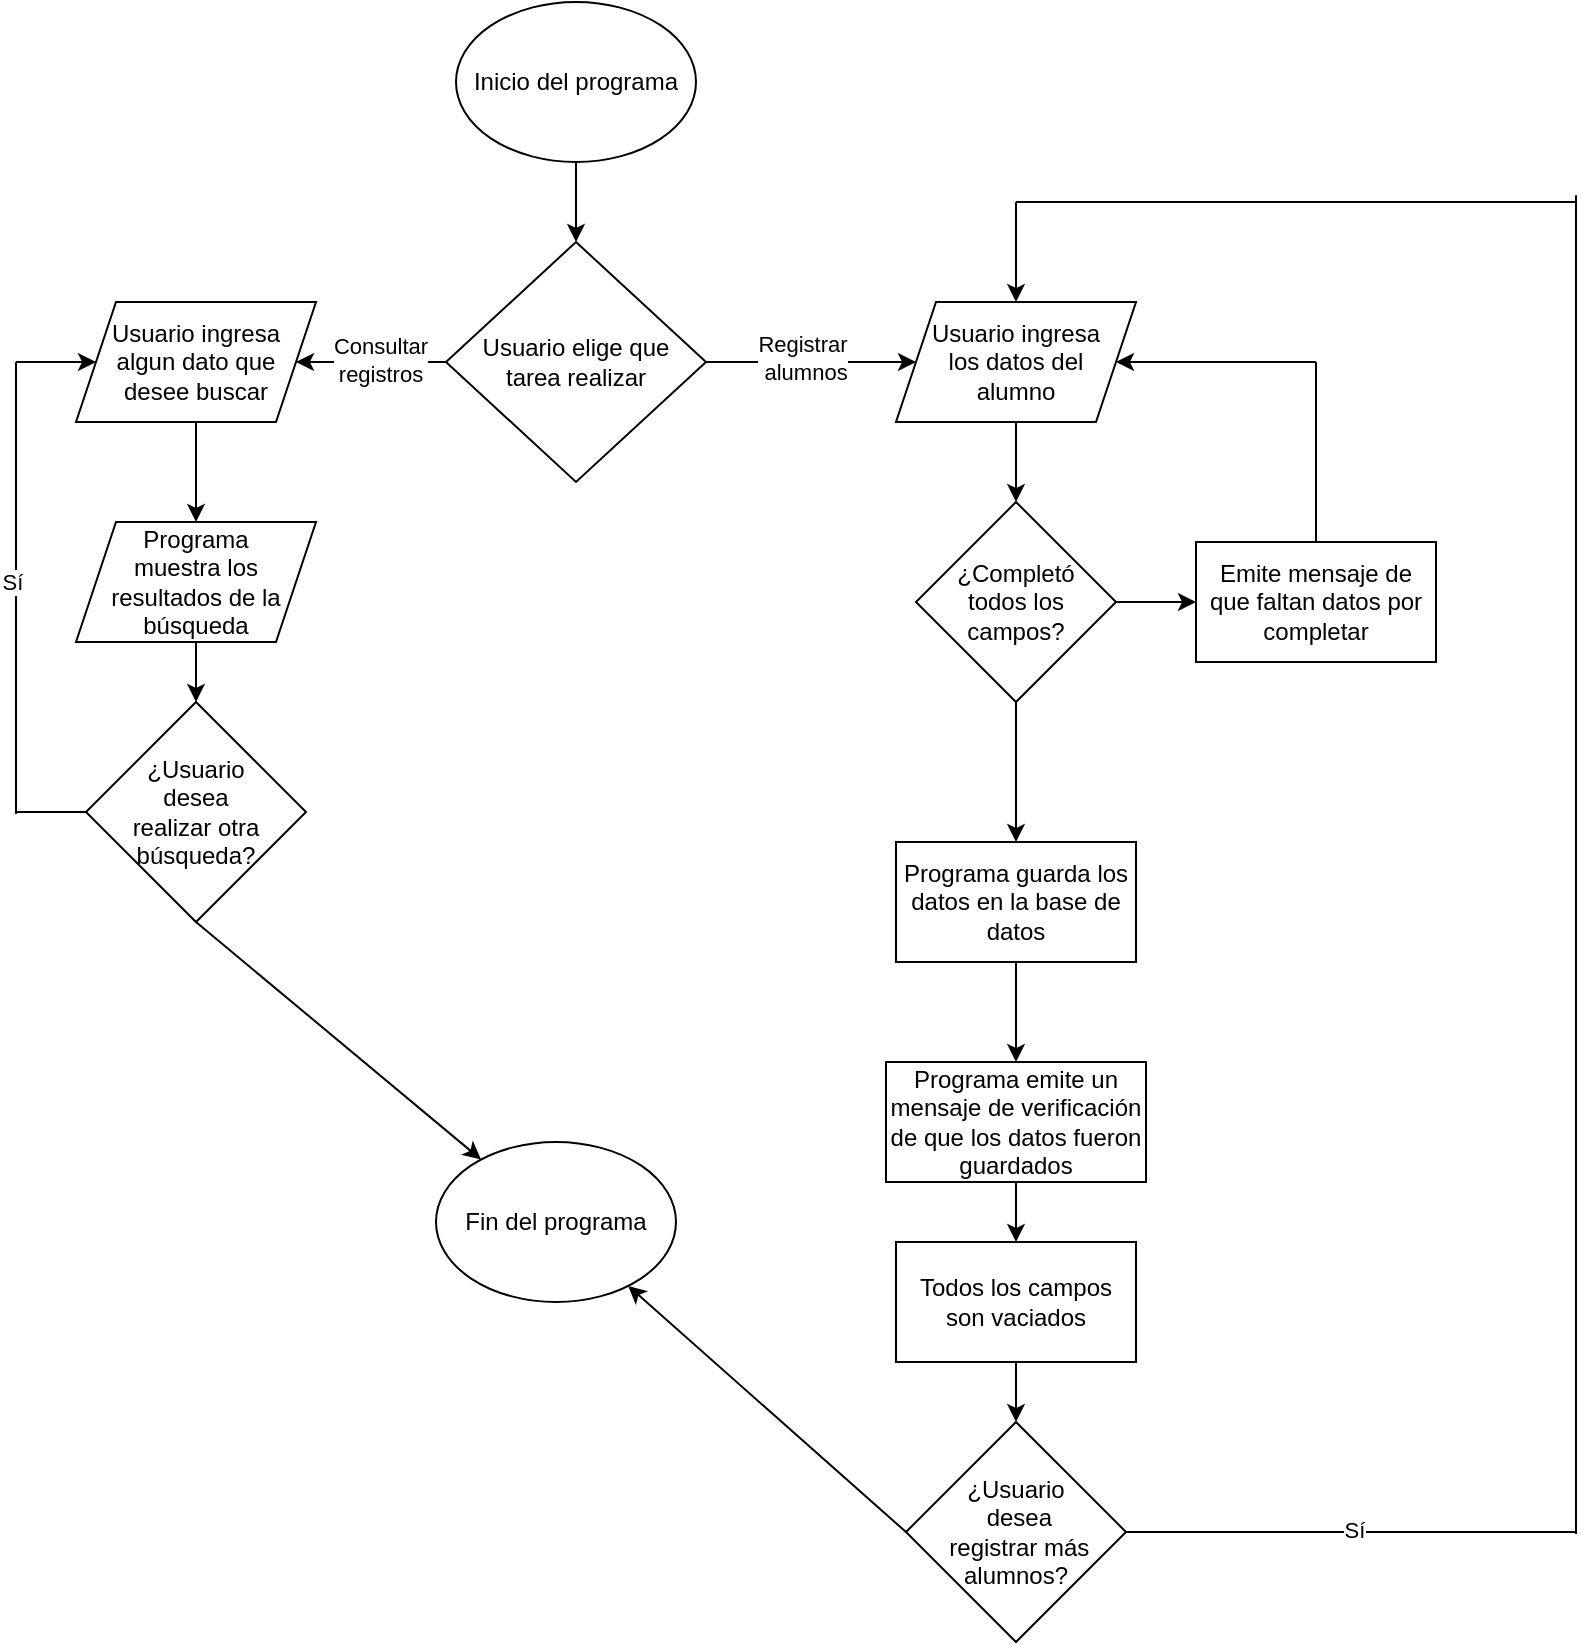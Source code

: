 <mxfile version="22.0.8" type="github">
  <diagram name="Página-1" id="WKfGE_DKbpOlmvXQyAlF">
    <mxGraphModel dx="982" dy="889" grid="1" gridSize="10" guides="1" tooltips="1" connect="1" arrows="1" fold="1" page="1" pageScale="1" pageWidth="827" pageHeight="1169" background="#ffffff" math="0" shadow="0">
      <root>
        <mxCell id="0" />
        <mxCell id="1" parent="0" />
        <mxCell id="qDodL4TTlgeJlps_Z1DH-34" value="" style="endArrow=none;html=1;rounded=0;" edge="1" parent="1">
          <mxGeometry width="50" height="50" relative="1" as="geometry">
            <mxPoint x="20" y="506" as="sourcePoint" />
            <mxPoint x="20" y="280" as="targetPoint" />
          </mxGeometry>
        </mxCell>
        <mxCell id="1IwwLl-TOFkEu13xddC0-7" value="" style="edgeStyle=orthogonalEdgeStyle;rounded=0;orthogonalLoop=1;jettySize=auto;html=1;" parent="1" source="qDodL4TTlgeJlps_Z1DH-2" edge="1">
          <mxGeometry relative="1" as="geometry">
            <mxPoint x="300" y="180" as="sourcePoint" />
            <mxPoint x="300" y="220" as="targetPoint" />
          </mxGeometry>
        </mxCell>
        <mxCell id="qDodL4TTlgeJlps_Z1DH-2" value="Inicio del programa" style="ellipse;whiteSpace=wrap;html=1;" vertex="1" parent="1">
          <mxGeometry x="240" y="100" width="120" height="80" as="geometry" />
        </mxCell>
        <mxCell id="qDodL4TTlgeJlps_Z1DH-4" value="Usuario elige que&lt;br&gt;tarea realizar" style="rhombus;whiteSpace=wrap;html=1;" vertex="1" parent="1">
          <mxGeometry x="235" y="220" width="130" height="120" as="geometry" />
        </mxCell>
        <mxCell id="qDodL4TTlgeJlps_Z1DH-6" value="" style="endArrow=classic;html=1;rounded=0;exitX=1;exitY=0.5;exitDx=0;exitDy=0;" edge="1" parent="1" source="qDodL4TTlgeJlps_Z1DH-4">
          <mxGeometry width="50" height="50" relative="1" as="geometry">
            <mxPoint x="390" y="300" as="sourcePoint" />
            <mxPoint x="470" y="280" as="targetPoint" />
          </mxGeometry>
        </mxCell>
        <mxCell id="qDodL4TTlgeJlps_Z1DH-7" value="Registrar&lt;br&gt;&amp;nbsp;alumnos" style="edgeLabel;html=1;align=center;verticalAlign=middle;resizable=0;points=[];" vertex="1" connectable="0" parent="qDodL4TTlgeJlps_Z1DH-6">
          <mxGeometry x="-0.536" y="-1" relative="1" as="geometry">
            <mxPoint x="23" y="-3" as="offset" />
          </mxGeometry>
        </mxCell>
        <mxCell id="qDodL4TTlgeJlps_Z1DH-9" value="" style="endArrow=classic;html=1;rounded=0;exitX=0;exitY=0.5;exitDx=0;exitDy=0;entryX=1;entryY=0.5;entryDx=0;entryDy=0;" edge="1" parent="1" source="qDodL4TTlgeJlps_Z1DH-4">
          <mxGeometry width="50" height="50" relative="1" as="geometry">
            <mxPoint x="120" y="310" as="sourcePoint" />
            <mxPoint x="160" y="280" as="targetPoint" />
          </mxGeometry>
        </mxCell>
        <mxCell id="qDodL4TTlgeJlps_Z1DH-10" value="Consultar&lt;br&gt;registros" style="edgeLabel;html=1;align=center;verticalAlign=middle;resizable=0;points=[];" vertex="1" connectable="0" parent="qDodL4TTlgeJlps_Z1DH-9">
          <mxGeometry x="0.316" y="3" relative="1" as="geometry">
            <mxPoint x="16" y="-4" as="offset" />
          </mxGeometry>
        </mxCell>
        <mxCell id="qDodL4TTlgeJlps_Z1DH-11" value="Usuario ingresa&lt;br&gt;los datos del&lt;br&gt;alumno" style="shape=parallelogram;perimeter=parallelogramPerimeter;whiteSpace=wrap;html=1;fixedSize=1;" vertex="1" parent="1">
          <mxGeometry x="460" y="250" width="120" height="60" as="geometry" />
        </mxCell>
        <mxCell id="qDodL4TTlgeJlps_Z1DH-12" value="Usuario ingresa&lt;br&gt;algun dato que&lt;br&gt;desee buscar" style="shape=parallelogram;perimeter=parallelogramPerimeter;whiteSpace=wrap;html=1;fixedSize=1;" vertex="1" parent="1">
          <mxGeometry x="50" y="250" width="120" height="60" as="geometry" />
        </mxCell>
        <mxCell id="qDodL4TTlgeJlps_Z1DH-13" value="Programa guarda los datos en la base de datos" style="rounded=0;whiteSpace=wrap;html=1;" vertex="1" parent="1">
          <mxGeometry x="460" y="520" width="120" height="60" as="geometry" />
        </mxCell>
        <mxCell id="qDodL4TTlgeJlps_Z1DH-14" value="" style="endArrow=classic;html=1;rounded=0;" edge="1" parent="1" source="qDodL4TTlgeJlps_Z1DH-11" target="qDodL4TTlgeJlps_Z1DH-19">
          <mxGeometry width="50" height="50" relative="1" as="geometry">
            <mxPoint x="500" y="460" as="sourcePoint" />
            <mxPoint x="500" y="340" as="targetPoint" />
          </mxGeometry>
        </mxCell>
        <mxCell id="qDodL4TTlgeJlps_Z1DH-15" value="Programa emite un mensaje de verificación de que los datos fueron guardados" style="rounded=0;whiteSpace=wrap;html=1;" vertex="1" parent="1">
          <mxGeometry x="455" y="630" width="130" height="60" as="geometry" />
        </mxCell>
        <mxCell id="qDodL4TTlgeJlps_Z1DH-16" value="" style="endArrow=classic;html=1;rounded=0;" edge="1" parent="1" source="qDodL4TTlgeJlps_Z1DH-13" target="qDodL4TTlgeJlps_Z1DH-15">
          <mxGeometry width="50" height="50" relative="1" as="geometry">
            <mxPoint x="570" y="650" as="sourcePoint" />
            <mxPoint x="620" y="600" as="targetPoint" />
          </mxGeometry>
        </mxCell>
        <mxCell id="qDodL4TTlgeJlps_Z1DH-17" value="Programa&lt;br&gt;muestra los&lt;br&gt;resultados de la&lt;br&gt;búsqueda" style="shape=parallelogram;perimeter=parallelogramPerimeter;whiteSpace=wrap;html=1;fixedSize=1;" vertex="1" parent="1">
          <mxGeometry x="50" y="360" width="120" height="60" as="geometry" />
        </mxCell>
        <mxCell id="qDodL4TTlgeJlps_Z1DH-18" value="" style="endArrow=classic;html=1;rounded=0;" edge="1" parent="1" source="qDodL4TTlgeJlps_Z1DH-12" target="qDodL4TTlgeJlps_Z1DH-17">
          <mxGeometry width="50" height="50" relative="1" as="geometry">
            <mxPoint x="260" y="460" as="sourcePoint" />
            <mxPoint x="310" y="410" as="targetPoint" />
          </mxGeometry>
        </mxCell>
        <mxCell id="qDodL4TTlgeJlps_Z1DH-19" value="¿Completó &lt;br&gt;todos los campos?" style="rhombus;whiteSpace=wrap;html=1;" vertex="1" parent="1">
          <mxGeometry x="470" y="350" width="100" height="100" as="geometry" />
        </mxCell>
        <mxCell id="qDodL4TTlgeJlps_Z1DH-20" value="" style="endArrow=classic;html=1;rounded=0;" edge="1" parent="1" source="qDodL4TTlgeJlps_Z1DH-19" target="qDodL4TTlgeJlps_Z1DH-13">
          <mxGeometry width="50" height="50" relative="1" as="geometry">
            <mxPoint x="530" y="560" as="sourcePoint" />
            <mxPoint x="580" y="510" as="targetPoint" />
          </mxGeometry>
        </mxCell>
        <mxCell id="qDodL4TTlgeJlps_Z1DH-21" value="" style="endArrow=classic;html=1;rounded=0;exitX=1;exitY=0.5;exitDx=0;exitDy=0;entryX=0;entryY=0.5;entryDx=0;entryDy=0;" edge="1" parent="1" source="qDodL4TTlgeJlps_Z1DH-19" target="qDodL4TTlgeJlps_Z1DH-22">
          <mxGeometry width="50" height="50" relative="1" as="geometry">
            <mxPoint x="530" y="560" as="sourcePoint" />
            <mxPoint x="580" y="510" as="targetPoint" />
          </mxGeometry>
        </mxCell>
        <mxCell id="qDodL4TTlgeJlps_Z1DH-22" value="Emite mensaje de que faltan datos por completar" style="rounded=0;whiteSpace=wrap;html=1;" vertex="1" parent="1">
          <mxGeometry x="610" y="370" width="120" height="60" as="geometry" />
        </mxCell>
        <mxCell id="qDodL4TTlgeJlps_Z1DH-25" value="" style="endArrow=none;html=1;rounded=0;" edge="1" parent="1">
          <mxGeometry width="50" height="50" relative="1" as="geometry">
            <mxPoint x="670" y="370" as="sourcePoint" />
            <mxPoint x="670" y="280" as="targetPoint" />
          </mxGeometry>
        </mxCell>
        <mxCell id="qDodL4TTlgeJlps_Z1DH-26" value="" style="endArrow=classic;html=1;rounded=0;entryX=1;entryY=0.5;entryDx=0;entryDy=0;" edge="1" parent="1" target="qDodL4TTlgeJlps_Z1DH-11">
          <mxGeometry width="50" height="50" relative="1" as="geometry">
            <mxPoint x="670" y="280" as="sourcePoint" />
            <mxPoint x="770" y="430" as="targetPoint" />
          </mxGeometry>
        </mxCell>
        <mxCell id="qDodL4TTlgeJlps_Z1DH-27" value="Todos los campos son vaciados" style="rounded=0;whiteSpace=wrap;html=1;" vertex="1" parent="1">
          <mxGeometry x="460" y="720" width="120" height="60" as="geometry" />
        </mxCell>
        <mxCell id="qDodL4TTlgeJlps_Z1DH-28" value="¿Usuario&lt;br&gt;&amp;nbsp;desea&lt;br&gt;&amp;nbsp;registrar&amp;nbsp;más alumnos?" style="rhombus;whiteSpace=wrap;html=1;" vertex="1" parent="1">
          <mxGeometry x="465" y="810" width="110" height="110" as="geometry" />
        </mxCell>
        <mxCell id="qDodL4TTlgeJlps_Z1DH-30" value="¿Usuario&lt;br&gt;desea&lt;br&gt;realizar otra&lt;br&gt;búsqueda?" style="rhombus;whiteSpace=wrap;html=1;" vertex="1" parent="1">
          <mxGeometry x="55" y="450" width="110" height="110" as="geometry" />
        </mxCell>
        <mxCell id="qDodL4TTlgeJlps_Z1DH-31" value="" style="endArrow=classic;html=1;rounded=0;" edge="1" parent="1" source="qDodL4TTlgeJlps_Z1DH-17" target="qDodL4TTlgeJlps_Z1DH-30">
          <mxGeometry width="50" height="50" relative="1" as="geometry">
            <mxPoint x="250" y="520" as="sourcePoint" />
            <mxPoint x="300" y="470" as="targetPoint" />
          </mxGeometry>
        </mxCell>
        <mxCell id="qDodL4TTlgeJlps_Z1DH-32" value="" style="endArrow=none;html=1;rounded=0;exitX=0;exitY=0.5;exitDx=0;exitDy=0;" edge="1" parent="1" source="qDodL4TTlgeJlps_Z1DH-30">
          <mxGeometry width="50" height="50" relative="1" as="geometry">
            <mxPoint x="130" y="430" as="sourcePoint" />
            <mxPoint x="20" y="505" as="targetPoint" />
          </mxGeometry>
        </mxCell>
        <mxCell id="qDodL4TTlgeJlps_Z1DH-33" value="Sí" style="edgeLabel;html=1;align=center;verticalAlign=middle;resizable=0;points=[];" vertex="1" connectable="0" parent="qDodL4TTlgeJlps_Z1DH-32">
          <mxGeometry x="0.257" relative="1" as="geometry">
            <mxPoint x="-15" y="-115" as="offset" />
          </mxGeometry>
        </mxCell>
        <mxCell id="qDodL4TTlgeJlps_Z1DH-35" value="" style="endArrow=classic;html=1;rounded=0;entryX=0;entryY=0.5;entryDx=0;entryDy=0;" edge="1" parent="1" target="qDodL4TTlgeJlps_Z1DH-12">
          <mxGeometry width="50" height="50" relative="1" as="geometry">
            <mxPoint x="20" y="280" as="sourcePoint" />
            <mxPoint x="180" y="380" as="targetPoint" />
          </mxGeometry>
        </mxCell>
        <mxCell id="qDodL4TTlgeJlps_Z1DH-37" value="" style="endArrow=classic;html=1;rounded=0;" edge="1" parent="1" source="qDodL4TTlgeJlps_Z1DH-15" target="qDodL4TTlgeJlps_Z1DH-27">
          <mxGeometry width="50" height="50" relative="1" as="geometry">
            <mxPoint x="550" y="770" as="sourcePoint" />
            <mxPoint x="600" y="720" as="targetPoint" />
          </mxGeometry>
        </mxCell>
        <mxCell id="qDodL4TTlgeJlps_Z1DH-38" value="" style="endArrow=classic;html=1;rounded=0;" edge="1" parent="1" source="qDodL4TTlgeJlps_Z1DH-27" target="qDodL4TTlgeJlps_Z1DH-28">
          <mxGeometry width="50" height="50" relative="1" as="geometry">
            <mxPoint x="550" y="770" as="sourcePoint" />
            <mxPoint x="600" y="720" as="targetPoint" />
          </mxGeometry>
        </mxCell>
        <mxCell id="qDodL4TTlgeJlps_Z1DH-39" value="" style="endArrow=none;html=1;rounded=0;exitX=1;exitY=0.5;exitDx=0;exitDy=0;" edge="1" parent="1" source="qDodL4TTlgeJlps_Z1DH-28">
          <mxGeometry width="50" height="50" relative="1" as="geometry">
            <mxPoint x="670" y="840" as="sourcePoint" />
            <mxPoint x="800" y="865" as="targetPoint" />
          </mxGeometry>
        </mxCell>
        <mxCell id="qDodL4TTlgeJlps_Z1DH-44" value="Sí" style="edgeLabel;html=1;align=center;verticalAlign=middle;resizable=0;points=[];" vertex="1" connectable="0" parent="qDodL4TTlgeJlps_Z1DH-39">
          <mxGeometry x="0.011" y="1" relative="1" as="geometry">
            <mxPoint as="offset" />
          </mxGeometry>
        </mxCell>
        <mxCell id="qDodL4TTlgeJlps_Z1DH-40" value="" style="endArrow=none;html=1;rounded=0;" edge="1" parent="1">
          <mxGeometry width="50" height="50" relative="1" as="geometry">
            <mxPoint x="800" y="866" as="sourcePoint" />
            <mxPoint x="800" y="196.667" as="targetPoint" />
          </mxGeometry>
        </mxCell>
        <mxCell id="qDodL4TTlgeJlps_Z1DH-41" value="" style="endArrow=none;html=1;rounded=0;" edge="1" parent="1">
          <mxGeometry width="50" height="50" relative="1" as="geometry">
            <mxPoint x="520" y="200" as="sourcePoint" />
            <mxPoint x="800" y="200" as="targetPoint" />
          </mxGeometry>
        </mxCell>
        <mxCell id="qDodL4TTlgeJlps_Z1DH-42" value="" style="endArrow=classic;html=1;rounded=0;entryX=0.5;entryY=0;entryDx=0;entryDy=0;" edge="1" parent="1" target="qDodL4TTlgeJlps_Z1DH-11">
          <mxGeometry width="50" height="50" relative="1" as="geometry">
            <mxPoint x="520" y="200" as="sourcePoint" />
            <mxPoint x="720" y="310" as="targetPoint" />
          </mxGeometry>
        </mxCell>
        <mxCell id="qDodL4TTlgeJlps_Z1DH-46" value="Fin del programa" style="ellipse;whiteSpace=wrap;html=1;" vertex="1" parent="1">
          <mxGeometry x="230" y="670" width="120" height="80" as="geometry" />
        </mxCell>
        <mxCell id="qDodL4TTlgeJlps_Z1DH-48" value="" style="endArrow=classic;html=1;rounded=0;exitX=0.5;exitY=1;exitDx=0;exitDy=0;" edge="1" parent="1" source="qDodL4TTlgeJlps_Z1DH-30" target="qDodL4TTlgeJlps_Z1DH-46">
          <mxGeometry width="50" height="50" relative="1" as="geometry">
            <mxPoint x="300" y="740" as="sourcePoint" />
            <mxPoint x="350" y="690" as="targetPoint" />
          </mxGeometry>
        </mxCell>
        <mxCell id="qDodL4TTlgeJlps_Z1DH-49" value="" style="endArrow=classic;html=1;rounded=0;exitX=0;exitY=0.5;exitDx=0;exitDy=0;" edge="1" parent="1" source="qDodL4TTlgeJlps_Z1DH-28" target="qDodL4TTlgeJlps_Z1DH-46">
          <mxGeometry width="50" height="50" relative="1" as="geometry">
            <mxPoint x="300" y="740" as="sourcePoint" />
            <mxPoint x="350" y="690" as="targetPoint" />
          </mxGeometry>
        </mxCell>
      </root>
    </mxGraphModel>
  </diagram>
</mxfile>
